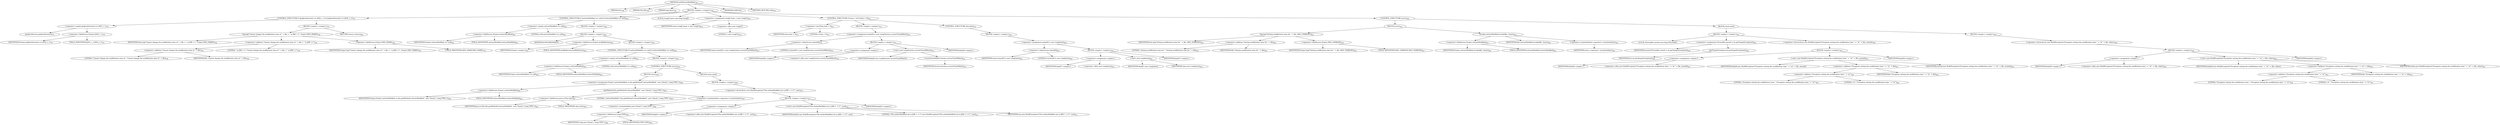 digraph "setFileLastModified" {  
"2263" [label = <(METHOD,setFileLastModified)<SUB>796</SUB>> ]
"122" [label = <(PARAM,this)<SUB>796</SUB>> ]
"2264" [label = <(PARAM,File file)<SUB>796</SUB>> ]
"2265" [label = <(PARAM,long time)<SUB>796</SUB>> ]
"2266" [label = <(BLOCK,&lt;empty&gt;,&lt;empty&gt;)<SUB>796</SUB>> ]
"2267" [label = <(CONTROL_STRUCTURE,if (getJavaVersion() == JAVA_1_1),if (getJavaVersion() == JAVA_1_1))<SUB>797</SUB>> ]
"2268" [label = <(&lt;operator&gt;.equals,getJavaVersion() == JAVA_1_1)<SUB>797</SUB>> ]
"2269" [label = <(getJavaVersion,getJavaVersion())<SUB>797</SUB>> ]
"2270" [label = <(&lt;operator&gt;.fieldAccess,Project.JAVA_1_1)<SUB>797</SUB>> ]
"2271" [label = <(IDENTIFIER,Project,getJavaVersion() == JAVA_1_1)<SUB>797</SUB>> ]
"2272" [label = <(FIELD_IDENTIFIER,JAVA_1_1,JAVA_1_1)<SUB>797</SUB>> ]
"2273" [label = <(BLOCK,&lt;empty&gt;,&lt;empty&gt;)<SUB>797</SUB>> ]
"2274" [label = <(log,log(&quot;Cannot change the modification time of &quot; + file + &quot; in JDK 1.1&quot;, Project.MSG_WARN))<SUB>798</SUB>> ]
"121" [label = <(IDENTIFIER,this,log(&quot;Cannot change the modification time of &quot; + file + &quot; in JDK 1.1&quot;, Project.MSG_WARN))<SUB>798</SUB>> ]
"2275" [label = <(&lt;operator&gt;.addition,&quot;Cannot change the modification time of &quot; + file + &quot; in JDK 1.1&quot;)<SUB>798</SUB>> ]
"2276" [label = <(&lt;operator&gt;.addition,&quot;Cannot change the modification time of &quot; + file)<SUB>798</SUB>> ]
"2277" [label = <(LITERAL,&quot;Cannot change the modification time of &quot;,&quot;Cannot change the modification time of &quot; + file)<SUB>798</SUB>> ]
"2278" [label = <(IDENTIFIER,file,&quot;Cannot change the modification time of &quot; + file)<SUB>798</SUB>> ]
"2279" [label = <(LITERAL,&quot; in JDK 1.1&quot;,&quot;Cannot change the modification time of &quot; + file + &quot; in JDK 1.1&quot;)<SUB>799</SUB>> ]
"2280" [label = <(&lt;operator&gt;.fieldAccess,Project.MSG_WARN)<SUB>799</SUB>> ]
"2281" [label = <(IDENTIFIER,Project,log(&quot;Cannot change the modification time of &quot; + file + &quot; in JDK 1.1&quot;, Project.MSG_WARN))<SUB>799</SUB>> ]
"2282" [label = <(FIELD_IDENTIFIER,MSG_WARN,MSG_WARN)<SUB>799</SUB>> ]
"2283" [label = <(RETURN,return;,return;)<SUB>800</SUB>> ]
"2284" [label = <(CONTROL_STRUCTURE,if (setLastModified == null),if (setLastModified == null))<SUB>802</SUB>> ]
"2285" [label = <(&lt;operator&gt;.equals,setLastModified == null)<SUB>802</SUB>> ]
"2286" [label = <(&lt;operator&gt;.fieldAccess,Project.setLastModified)<SUB>802</SUB>> ]
"2287" [label = <(IDENTIFIER,Project,setLastModified == null)<SUB>802</SUB>> ]
"2288" [label = <(FIELD_IDENTIFIER,setLastModified,setLastModified)<SUB>802</SUB>> ]
"2289" [label = <(LITERAL,null,setLastModified == null)<SUB>802</SUB>> ]
"2290" [label = <(BLOCK,&lt;empty&gt;,&lt;empty&gt;)<SUB>802</SUB>> ]
"2291" [label = <(BLOCK,&lt;empty&gt;,&lt;empty&gt;)<SUB>803</SUB>> ]
"2292" [label = <(MODIFIER,SYNCHRONIZED)> ]
"2293" [label = <(&lt;operator&gt;.fieldAccess,Project.lockReflection)<SUB>803</SUB>> ]
"2294" [label = <(IDENTIFIER,Project,&lt;empty&gt;)<SUB>803</SUB>> ]
"2295" [label = <(FIELD_IDENTIFIER,lockReflection,lockReflection)<SUB>803</SUB>> ]
"2296" [label = <(BLOCK,&lt;empty&gt;,&lt;empty&gt;)<SUB>803</SUB>> ]
"2297" [label = <(CONTROL_STRUCTURE,if (setLastModified == null),if (setLastModified == null))<SUB>804</SUB>> ]
"2298" [label = <(&lt;operator&gt;.equals,setLastModified == null)<SUB>804</SUB>> ]
"2299" [label = <(&lt;operator&gt;.fieldAccess,Project.setLastModified)<SUB>804</SUB>> ]
"2300" [label = <(IDENTIFIER,Project,setLastModified == null)<SUB>804</SUB>> ]
"2301" [label = <(FIELD_IDENTIFIER,setLastModified,setLastModified)<SUB>804</SUB>> ]
"2302" [label = <(LITERAL,null,setLastModified == null)<SUB>804</SUB>> ]
"2303" [label = <(BLOCK,&lt;empty&gt;,&lt;empty&gt;)<SUB>804</SUB>> ]
"2304" [label = <(CONTROL_STRUCTURE,try,try)<SUB>805</SUB>> ]
"2305" [label = <(BLOCK,try,try)<SUB>805</SUB>> ]
"2306" [label = <(&lt;operator&gt;.assignment,Project.setLastModified = this.getMethod(&quot;setLastModified&quot;, new Class[] { Long.TYPE }))<SUB>806</SUB>> ]
"2307" [label = <(&lt;operator&gt;.fieldAccess,Project.setLastModified)<SUB>806</SUB>> ]
"2308" [label = <(IDENTIFIER,Project,Project.setLastModified = this.getMethod(&quot;setLastModified&quot;, new Class[] { Long.TYPE }))<SUB>806</SUB>> ]
"2309" [label = <(FIELD_IDENTIFIER,setLastModified,setLastModified)<SUB>806</SUB>> ]
"2310" [label = <(getMethod,this.getMethod(&quot;setLastModified&quot;, new Class[] { Long.TYPE }))<SUB>807</SUB>> ]
"2311" [label = <(&lt;operator&gt;.fieldAccess,java.io.File.class)<SUB>807</SUB>> ]
"2312" [label = <(IDENTIFIER,java.io.File,this.getMethod(&quot;setLastModified&quot;, new Class[] { Long.TYPE }))<SUB>807</SUB>> ]
"2313" [label = <(FIELD_IDENTIFIER,class,class)<SUB>807</SUB>> ]
"2314" [label = <(LITERAL,&quot;setLastModified&quot;,this.getMethod(&quot;setLastModified&quot;, new Class[] { Long.TYPE }))<SUB>807</SUB>> ]
"2315" [label = <(&lt;operator&gt;.arrayInitializer,&lt;operator&gt;.arrayInitializer)<SUB>807</SUB>> ]
"2316" [label = <(&lt;operator&gt;.arrayInitializer,new Class[] { Long.TYPE })<SUB>808</SUB>> ]
"2317" [label = <(&lt;operator&gt;.fieldAccess,Long.TYPE)<SUB>808</SUB>> ]
"2318" [label = <(IDENTIFIER,Long,new Class[] { Long.TYPE })<SUB>808</SUB>> ]
"2319" [label = <(FIELD_IDENTIFIER,TYPE,TYPE)<SUB>808</SUB>> ]
"2320" [label = <(BLOCK,catch,catch)> ]
"2321" [label = <(BLOCK,&lt;empty&gt;,&lt;empty&gt;)<SUB>809</SUB>> ]
"2322" [label = <(&lt;operator&gt;.throw,throw new BuildException(&quot;File.setlastModified not in JDK &gt; 1.1?&quot;, nse);)<SUB>810</SUB>> ]
"2323" [label = <(BLOCK,&lt;empty&gt;,&lt;empty&gt;)<SUB>810</SUB>> ]
"2324" [label = <(&lt;operator&gt;.assignment,&lt;empty&gt;)> ]
"2325" [label = <(IDENTIFIER,$obj55,&lt;empty&gt;)> ]
"2326" [label = <(&lt;operator&gt;.alloc,new BuildException(&quot;File.setlastModified not in JDK &gt; 1.1?&quot;, nse))<SUB>810</SUB>> ]
"2327" [label = <(&lt;init&gt;,new BuildException(&quot;File.setlastModified not in JDK &gt; 1.1?&quot;, nse))<SUB>810</SUB>> ]
"2328" [label = <(IDENTIFIER,$obj55,new BuildException(&quot;File.setlastModified not in JDK &gt; 1.1?&quot;, nse))> ]
"2329" [label = <(LITERAL,&quot;File.setlastModified not in JDK &gt; 1.1?&quot;,new BuildException(&quot;File.setlastModified not in JDK &gt; 1.1?&quot;, nse))<SUB>810</SUB>> ]
"2330" [label = <(IDENTIFIER,nse,new BuildException(&quot;File.setlastModified not in JDK &gt; 1.1?&quot;, nse))<SUB>811</SUB>> ]
"2331" [label = <(IDENTIFIER,$obj55,&lt;empty&gt;)> ]
"2332" [label = <(LOCAL,Long[] times: java.lang.Long[])> ]
"2333" [label = <(&lt;operator&gt;.assignment,Long[] times = new Long[1])<SUB>816</SUB>> ]
"2334" [label = <(IDENTIFIER,times,Long[] times = new Long[1])<SUB>816</SUB>> ]
"2335" [label = <(&lt;operator&gt;.alloc,new Long[1])> ]
"2336" [label = <(LITERAL,1,new Long[1])<SUB>816</SUB>> ]
"2337" [label = <(CONTROL_STRUCTURE,if (time &lt; 0),if (time &lt; 0))<SUB>817</SUB>> ]
"2338" [label = <(&lt;operator&gt;.lessThan,time &lt; 0)<SUB>817</SUB>> ]
"2339" [label = <(IDENTIFIER,time,time &lt; 0)<SUB>817</SUB>> ]
"2340" [label = <(LITERAL,0,time &lt; 0)<SUB>817</SUB>> ]
"2341" [label = <(BLOCK,&lt;empty&gt;,&lt;empty&gt;)<SUB>817</SUB>> ]
"2342" [label = <(&lt;operator&gt;.assignment,times[0] = new Long(System.currentTimeMillis()))<SUB>818</SUB>> ]
"2343" [label = <(&lt;operator&gt;.indexAccess,times[0])<SUB>818</SUB>> ]
"2344" [label = <(IDENTIFIER,times,times[0] = new Long(System.currentTimeMillis()))<SUB>818</SUB>> ]
"2345" [label = <(LITERAL,0,times[0] = new Long(System.currentTimeMillis()))<SUB>818</SUB>> ]
"2346" [label = <(BLOCK,&lt;empty&gt;,&lt;empty&gt;)<SUB>818</SUB>> ]
"2347" [label = <(&lt;operator&gt;.assignment,&lt;empty&gt;)> ]
"2348" [label = <(IDENTIFIER,$obj56,&lt;empty&gt;)> ]
"2349" [label = <(&lt;operator&gt;.alloc,new Long(System.currentTimeMillis()))<SUB>818</SUB>> ]
"2350" [label = <(&lt;init&gt;,new Long(System.currentTimeMillis()))<SUB>818</SUB>> ]
"2351" [label = <(IDENTIFIER,$obj56,new Long(System.currentTimeMillis()))> ]
"2352" [label = <(currentTimeMillis,System.currentTimeMillis())<SUB>818</SUB>> ]
"2353" [label = <(IDENTIFIER,System,System.currentTimeMillis())<SUB>818</SUB>> ]
"2354" [label = <(IDENTIFIER,$obj56,&lt;empty&gt;)> ]
"2355" [label = <(CONTROL_STRUCTURE,else,else)<SUB>819</SUB>> ]
"2356" [label = <(BLOCK,&lt;empty&gt;,&lt;empty&gt;)<SUB>819</SUB>> ]
"2357" [label = <(&lt;operator&gt;.assignment,times[0] = new Long(time))<SUB>820</SUB>> ]
"2358" [label = <(&lt;operator&gt;.indexAccess,times[0])<SUB>820</SUB>> ]
"2359" [label = <(IDENTIFIER,times,times[0] = new Long(time))<SUB>820</SUB>> ]
"2360" [label = <(LITERAL,0,times[0] = new Long(time))<SUB>820</SUB>> ]
"2361" [label = <(BLOCK,&lt;empty&gt;,&lt;empty&gt;)<SUB>820</SUB>> ]
"2362" [label = <(&lt;operator&gt;.assignment,&lt;empty&gt;)> ]
"2363" [label = <(IDENTIFIER,$obj57,&lt;empty&gt;)> ]
"2364" [label = <(&lt;operator&gt;.alloc,new Long(time))<SUB>820</SUB>> ]
"2365" [label = <(&lt;init&gt;,new Long(time))<SUB>820</SUB>> ]
"2366" [label = <(IDENTIFIER,$obj57,new Long(time))> ]
"2367" [label = <(IDENTIFIER,time,new Long(time))<SUB>820</SUB>> ]
"2368" [label = <(IDENTIFIER,$obj57,&lt;empty&gt;)> ]
"2369" [label = <(CONTROL_STRUCTURE,try,try)<SUB>822</SUB>> ]
"2370" [label = <(BLOCK,try,try)<SUB>822</SUB>> ]
"2371" [label = <(log,log(&quot;Setting modification time for &quot; + file, MSG_VERBOSE))<SUB>823</SUB>> ]
"123" [label = <(IDENTIFIER,this,log(&quot;Setting modification time for &quot; + file, MSG_VERBOSE))<SUB>823</SUB>> ]
"2372" [label = <(&lt;operator&gt;.addition,&quot;Setting modification time for &quot; + file)<SUB>823</SUB>> ]
"2373" [label = <(LITERAL,&quot;Setting modification time for &quot;,&quot;Setting modification time for &quot; + file)<SUB>823</SUB>> ]
"2374" [label = <(IDENTIFIER,file,&quot;Setting modification time for &quot; + file)<SUB>823</SUB>> ]
"2375" [label = <(&lt;operator&gt;.fieldAccess,Project.MSG_VERBOSE)<SUB>823</SUB>> ]
"2376" [label = <(IDENTIFIER,Project,log(&quot;Setting modification time for &quot; + file, MSG_VERBOSE))<SUB>823</SUB>> ]
"2377" [label = <(FIELD_IDENTIFIER,MSG_VERBOSE,MSG_VERBOSE)<SUB>823</SUB>> ]
"2378" [label = <(invoke,setLastModified.invoke(file, times))<SUB>824</SUB>> ]
"2379" [label = <(&lt;operator&gt;.fieldAccess,Project.setLastModified)<SUB>824</SUB>> ]
"2380" [label = <(IDENTIFIER,Project,setLastModified.invoke(file, times))<SUB>824</SUB>> ]
"2381" [label = <(FIELD_IDENTIFIER,setLastModified,setLastModified)<SUB>824</SUB>> ]
"2382" [label = <(IDENTIFIER,file,setLastModified.invoke(file, times))<SUB>824</SUB>> ]
"2383" [label = <(&lt;operator&gt;.arrayInitializer,&lt;operator&gt;.arrayInitializer)<SUB>824</SUB>> ]
"2384" [label = <(IDENTIFIER,times,&lt;operator&gt;.arrayInitializer)<SUB>824</SUB>> ]
"2385" [label = <(BLOCK,catch,catch)> ]
"2386" [label = <(BLOCK,&lt;empty&gt;,&lt;empty&gt;)<SUB>825</SUB>> ]
"2387" [label = <(LOCAL,Throwable nested: java.lang.Throwable)> ]
"2388" [label = <(&lt;operator&gt;.assignment,Throwable nested = ite.getTargetException())<SUB>826</SUB>> ]
"2389" [label = <(IDENTIFIER,nested,Throwable nested = ite.getTargetException())<SUB>826</SUB>> ]
"2390" [label = <(getTargetException,ite.getTargetException())<SUB>826</SUB>> ]
"2391" [label = <(IDENTIFIER,ite,ite.getTargetException())<SUB>826</SUB>> ]
"2392" [label = <(&lt;operator&gt;.throw,throw new BuildException(&quot;Exception setting the modification time &quot; + &quot;of &quot; + file, nested);)<SUB>827</SUB>> ]
"2393" [label = <(BLOCK,&lt;empty&gt;,&lt;empty&gt;)<SUB>827</SUB>> ]
"2394" [label = <(&lt;operator&gt;.assignment,&lt;empty&gt;)> ]
"2395" [label = <(IDENTIFIER,$obj58,&lt;empty&gt;)> ]
"2396" [label = <(&lt;operator&gt;.alloc,new BuildException(&quot;Exception setting the modification time &quot; + &quot;of &quot; + file, nested))<SUB>827</SUB>> ]
"2397" [label = <(&lt;init&gt;,new BuildException(&quot;Exception setting the modification time &quot; + &quot;of &quot; + file, nested))<SUB>827</SUB>> ]
"2398" [label = <(IDENTIFIER,$obj58,new BuildException(&quot;Exception setting the modification time &quot; + &quot;of &quot; + file, nested))> ]
"2399" [label = <(&lt;operator&gt;.addition,&quot;Exception setting the modification time &quot; + &quot;of &quot; + file)<SUB>827</SUB>> ]
"2400" [label = <(&lt;operator&gt;.addition,&quot;Exception setting the modification time &quot; + &quot;of &quot;)<SUB>827</SUB>> ]
"2401" [label = <(LITERAL,&quot;Exception setting the modification time &quot;,&quot;Exception setting the modification time &quot; + &quot;of &quot;)<SUB>827</SUB>> ]
"2402" [label = <(LITERAL,&quot;of &quot;,&quot;Exception setting the modification time &quot; + &quot;of &quot;)<SUB>828</SUB>> ]
"2403" [label = <(IDENTIFIER,file,&quot;Exception setting the modification time &quot; + &quot;of &quot; + file)<SUB>828</SUB>> ]
"2404" [label = <(IDENTIFIER,nested,new BuildException(&quot;Exception setting the modification time &quot; + &quot;of &quot; + file, nested))<SUB>828</SUB>> ]
"2405" [label = <(IDENTIFIER,$obj58,&lt;empty&gt;)> ]
"2406" [label = <(BLOCK,&lt;empty&gt;,&lt;empty&gt;)<SUB>829</SUB>> ]
"2407" [label = <(&lt;operator&gt;.throw,throw new BuildException(&quot;Exception setting the modification time &quot; + &quot;of &quot; + file, other);)<SUB>830</SUB>> ]
"2408" [label = <(BLOCK,&lt;empty&gt;,&lt;empty&gt;)<SUB>830</SUB>> ]
"2409" [label = <(&lt;operator&gt;.assignment,&lt;empty&gt;)> ]
"2410" [label = <(IDENTIFIER,$obj59,&lt;empty&gt;)> ]
"2411" [label = <(&lt;operator&gt;.alloc,new BuildException(&quot;Exception setting the modification time &quot; + &quot;of &quot; + file, other))<SUB>830</SUB>> ]
"2412" [label = <(&lt;init&gt;,new BuildException(&quot;Exception setting the modification time &quot; + &quot;of &quot; + file, other))<SUB>830</SUB>> ]
"2413" [label = <(IDENTIFIER,$obj59,new BuildException(&quot;Exception setting the modification time &quot; + &quot;of &quot; + file, other))> ]
"2414" [label = <(&lt;operator&gt;.addition,&quot;Exception setting the modification time &quot; + &quot;of &quot; + file)<SUB>830</SUB>> ]
"2415" [label = <(&lt;operator&gt;.addition,&quot;Exception setting the modification time &quot; + &quot;of &quot;)<SUB>830</SUB>> ]
"2416" [label = <(LITERAL,&quot;Exception setting the modification time &quot;,&quot;Exception setting the modification time &quot; + &quot;of &quot;)<SUB>830</SUB>> ]
"2417" [label = <(LITERAL,&quot;of &quot;,&quot;Exception setting the modification time &quot; + &quot;of &quot;)<SUB>831</SUB>> ]
"2418" [label = <(IDENTIFIER,file,&quot;Exception setting the modification time &quot; + &quot;of &quot; + file)<SUB>831</SUB>> ]
"2419" [label = <(IDENTIFIER,other,new BuildException(&quot;Exception setting the modification time &quot; + &quot;of &quot; + file, other))<SUB>831</SUB>> ]
"2420" [label = <(IDENTIFIER,$obj59,&lt;empty&gt;)> ]
"2421" [label = <(MODIFIER,VIRTUAL)> ]
"2422" [label = <(METHOD_RETURN,void)<SUB>796</SUB>> ]
  "2263" -> "122" 
  "2263" -> "2264" 
  "2263" -> "2265" 
  "2263" -> "2266" 
  "2263" -> "2421" 
  "2263" -> "2422" 
  "2266" -> "2267" 
  "2266" -> "2284" 
  "2266" -> "2332" 
  "2266" -> "2333" 
  "2266" -> "2337" 
  "2266" -> "2369" 
  "2267" -> "2268" 
  "2267" -> "2273" 
  "2268" -> "2269" 
  "2268" -> "2270" 
  "2270" -> "2271" 
  "2270" -> "2272" 
  "2273" -> "2274" 
  "2273" -> "2283" 
  "2274" -> "121" 
  "2274" -> "2275" 
  "2274" -> "2280" 
  "2275" -> "2276" 
  "2275" -> "2279" 
  "2276" -> "2277" 
  "2276" -> "2278" 
  "2280" -> "2281" 
  "2280" -> "2282" 
  "2284" -> "2285" 
  "2284" -> "2290" 
  "2285" -> "2286" 
  "2285" -> "2289" 
  "2286" -> "2287" 
  "2286" -> "2288" 
  "2290" -> "2291" 
  "2291" -> "2292" 
  "2291" -> "2293" 
  "2291" -> "2296" 
  "2293" -> "2294" 
  "2293" -> "2295" 
  "2296" -> "2297" 
  "2297" -> "2298" 
  "2297" -> "2303" 
  "2298" -> "2299" 
  "2298" -> "2302" 
  "2299" -> "2300" 
  "2299" -> "2301" 
  "2303" -> "2304" 
  "2304" -> "2305" 
  "2304" -> "2320" 
  "2305" -> "2306" 
  "2306" -> "2307" 
  "2306" -> "2310" 
  "2307" -> "2308" 
  "2307" -> "2309" 
  "2310" -> "2311" 
  "2310" -> "2314" 
  "2310" -> "2315" 
  "2311" -> "2312" 
  "2311" -> "2313" 
  "2315" -> "2316" 
  "2316" -> "2317" 
  "2317" -> "2318" 
  "2317" -> "2319" 
  "2320" -> "2321" 
  "2321" -> "2322" 
  "2322" -> "2323" 
  "2323" -> "2324" 
  "2323" -> "2327" 
  "2323" -> "2331" 
  "2324" -> "2325" 
  "2324" -> "2326" 
  "2327" -> "2328" 
  "2327" -> "2329" 
  "2327" -> "2330" 
  "2333" -> "2334" 
  "2333" -> "2335" 
  "2335" -> "2336" 
  "2337" -> "2338" 
  "2337" -> "2341" 
  "2337" -> "2355" 
  "2338" -> "2339" 
  "2338" -> "2340" 
  "2341" -> "2342" 
  "2342" -> "2343" 
  "2342" -> "2346" 
  "2343" -> "2344" 
  "2343" -> "2345" 
  "2346" -> "2347" 
  "2346" -> "2350" 
  "2346" -> "2354" 
  "2347" -> "2348" 
  "2347" -> "2349" 
  "2350" -> "2351" 
  "2350" -> "2352" 
  "2352" -> "2353" 
  "2355" -> "2356" 
  "2356" -> "2357" 
  "2357" -> "2358" 
  "2357" -> "2361" 
  "2358" -> "2359" 
  "2358" -> "2360" 
  "2361" -> "2362" 
  "2361" -> "2365" 
  "2361" -> "2368" 
  "2362" -> "2363" 
  "2362" -> "2364" 
  "2365" -> "2366" 
  "2365" -> "2367" 
  "2369" -> "2370" 
  "2369" -> "2385" 
  "2370" -> "2371" 
  "2370" -> "2378" 
  "2371" -> "123" 
  "2371" -> "2372" 
  "2371" -> "2375" 
  "2372" -> "2373" 
  "2372" -> "2374" 
  "2375" -> "2376" 
  "2375" -> "2377" 
  "2378" -> "2379" 
  "2378" -> "2382" 
  "2378" -> "2383" 
  "2379" -> "2380" 
  "2379" -> "2381" 
  "2383" -> "2384" 
  "2385" -> "2386" 
  "2385" -> "2406" 
  "2386" -> "2387" 
  "2386" -> "2388" 
  "2386" -> "2392" 
  "2388" -> "2389" 
  "2388" -> "2390" 
  "2390" -> "2391" 
  "2392" -> "2393" 
  "2393" -> "2394" 
  "2393" -> "2397" 
  "2393" -> "2405" 
  "2394" -> "2395" 
  "2394" -> "2396" 
  "2397" -> "2398" 
  "2397" -> "2399" 
  "2397" -> "2404" 
  "2399" -> "2400" 
  "2399" -> "2403" 
  "2400" -> "2401" 
  "2400" -> "2402" 
  "2406" -> "2407" 
  "2407" -> "2408" 
  "2408" -> "2409" 
  "2408" -> "2412" 
  "2408" -> "2420" 
  "2409" -> "2410" 
  "2409" -> "2411" 
  "2412" -> "2413" 
  "2412" -> "2414" 
  "2412" -> "2419" 
  "2414" -> "2415" 
  "2414" -> "2418" 
  "2415" -> "2416" 
  "2415" -> "2417" 
}
